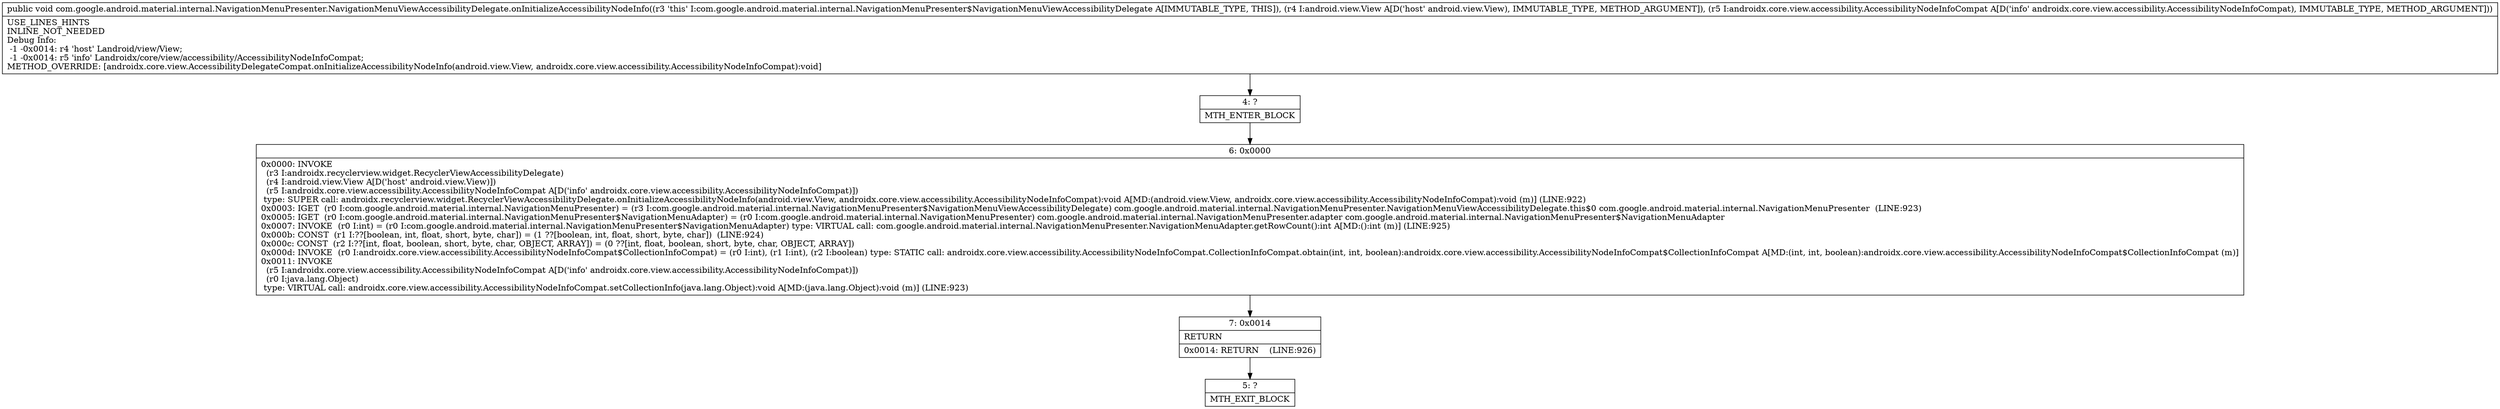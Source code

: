 digraph "CFG forcom.google.android.material.internal.NavigationMenuPresenter.NavigationMenuViewAccessibilityDelegate.onInitializeAccessibilityNodeInfo(Landroid\/view\/View;Landroidx\/core\/view\/accessibility\/AccessibilityNodeInfoCompat;)V" {
Node_4 [shape=record,label="{4\:\ ?|MTH_ENTER_BLOCK\l}"];
Node_6 [shape=record,label="{6\:\ 0x0000|0x0000: INVOKE  \l  (r3 I:androidx.recyclerview.widget.RecyclerViewAccessibilityDelegate)\l  (r4 I:android.view.View A[D('host' android.view.View)])\l  (r5 I:androidx.core.view.accessibility.AccessibilityNodeInfoCompat A[D('info' androidx.core.view.accessibility.AccessibilityNodeInfoCompat)])\l type: SUPER call: androidx.recyclerview.widget.RecyclerViewAccessibilityDelegate.onInitializeAccessibilityNodeInfo(android.view.View, androidx.core.view.accessibility.AccessibilityNodeInfoCompat):void A[MD:(android.view.View, androidx.core.view.accessibility.AccessibilityNodeInfoCompat):void (m)] (LINE:922)\l0x0003: IGET  (r0 I:com.google.android.material.internal.NavigationMenuPresenter) = (r3 I:com.google.android.material.internal.NavigationMenuPresenter$NavigationMenuViewAccessibilityDelegate) com.google.android.material.internal.NavigationMenuPresenter.NavigationMenuViewAccessibilityDelegate.this$0 com.google.android.material.internal.NavigationMenuPresenter  (LINE:923)\l0x0005: IGET  (r0 I:com.google.android.material.internal.NavigationMenuPresenter$NavigationMenuAdapter) = (r0 I:com.google.android.material.internal.NavigationMenuPresenter) com.google.android.material.internal.NavigationMenuPresenter.adapter com.google.android.material.internal.NavigationMenuPresenter$NavigationMenuAdapter \l0x0007: INVOKE  (r0 I:int) = (r0 I:com.google.android.material.internal.NavigationMenuPresenter$NavigationMenuAdapter) type: VIRTUAL call: com.google.android.material.internal.NavigationMenuPresenter.NavigationMenuAdapter.getRowCount():int A[MD:():int (m)] (LINE:925)\l0x000b: CONST  (r1 I:??[boolean, int, float, short, byte, char]) = (1 ??[boolean, int, float, short, byte, char])  (LINE:924)\l0x000c: CONST  (r2 I:??[int, float, boolean, short, byte, char, OBJECT, ARRAY]) = (0 ??[int, float, boolean, short, byte, char, OBJECT, ARRAY]) \l0x000d: INVOKE  (r0 I:androidx.core.view.accessibility.AccessibilityNodeInfoCompat$CollectionInfoCompat) = (r0 I:int), (r1 I:int), (r2 I:boolean) type: STATIC call: androidx.core.view.accessibility.AccessibilityNodeInfoCompat.CollectionInfoCompat.obtain(int, int, boolean):androidx.core.view.accessibility.AccessibilityNodeInfoCompat$CollectionInfoCompat A[MD:(int, int, boolean):androidx.core.view.accessibility.AccessibilityNodeInfoCompat$CollectionInfoCompat (m)]\l0x0011: INVOKE  \l  (r5 I:androidx.core.view.accessibility.AccessibilityNodeInfoCompat A[D('info' androidx.core.view.accessibility.AccessibilityNodeInfoCompat)])\l  (r0 I:java.lang.Object)\l type: VIRTUAL call: androidx.core.view.accessibility.AccessibilityNodeInfoCompat.setCollectionInfo(java.lang.Object):void A[MD:(java.lang.Object):void (m)] (LINE:923)\l}"];
Node_7 [shape=record,label="{7\:\ 0x0014|RETURN\l|0x0014: RETURN    (LINE:926)\l}"];
Node_5 [shape=record,label="{5\:\ ?|MTH_EXIT_BLOCK\l}"];
MethodNode[shape=record,label="{public void com.google.android.material.internal.NavigationMenuPresenter.NavigationMenuViewAccessibilityDelegate.onInitializeAccessibilityNodeInfo((r3 'this' I:com.google.android.material.internal.NavigationMenuPresenter$NavigationMenuViewAccessibilityDelegate A[IMMUTABLE_TYPE, THIS]), (r4 I:android.view.View A[D('host' android.view.View), IMMUTABLE_TYPE, METHOD_ARGUMENT]), (r5 I:androidx.core.view.accessibility.AccessibilityNodeInfoCompat A[D('info' androidx.core.view.accessibility.AccessibilityNodeInfoCompat), IMMUTABLE_TYPE, METHOD_ARGUMENT]))  | USE_LINES_HINTS\lINLINE_NOT_NEEDED\lDebug Info:\l  \-1 \-0x0014: r4 'host' Landroid\/view\/View;\l  \-1 \-0x0014: r5 'info' Landroidx\/core\/view\/accessibility\/AccessibilityNodeInfoCompat;\lMETHOD_OVERRIDE: [androidx.core.view.AccessibilityDelegateCompat.onInitializeAccessibilityNodeInfo(android.view.View, androidx.core.view.accessibility.AccessibilityNodeInfoCompat):void]\l}"];
MethodNode -> Node_4;Node_4 -> Node_6;
Node_6 -> Node_7;
Node_7 -> Node_5;
}

